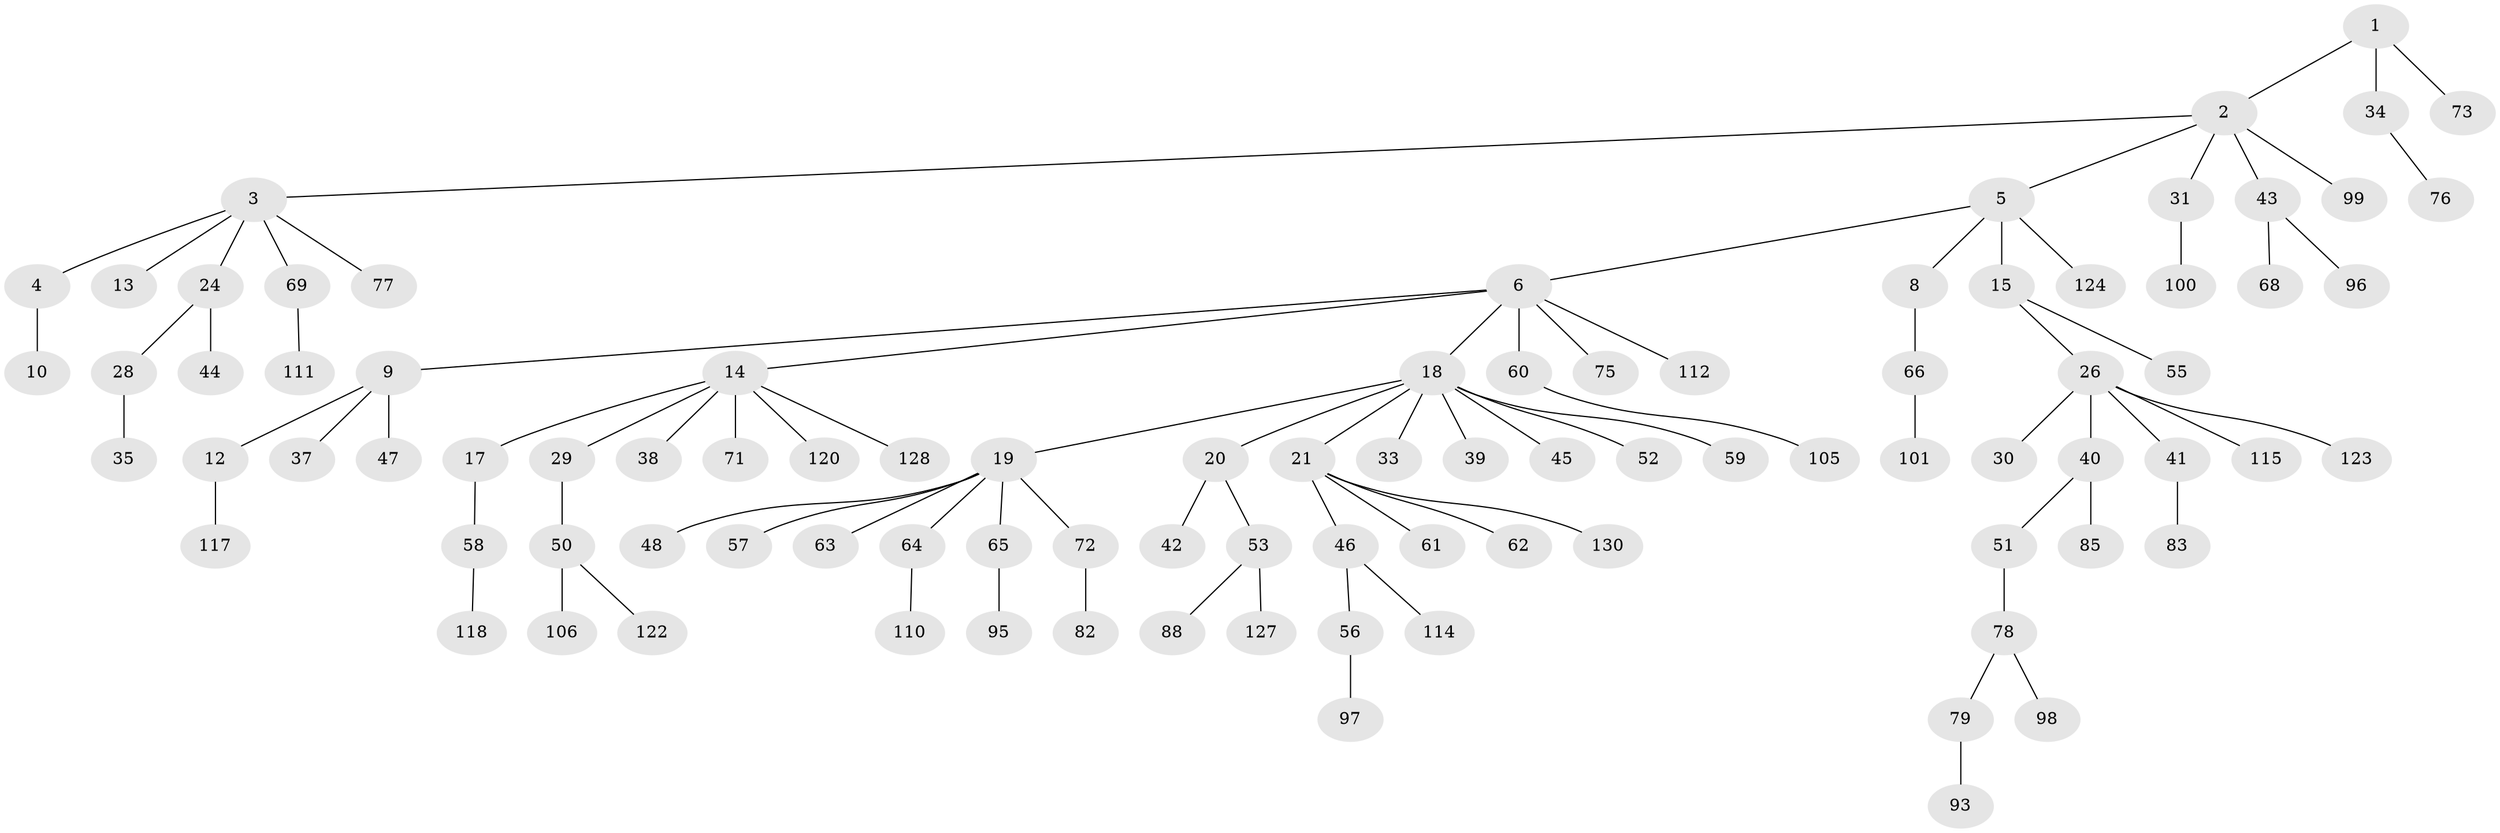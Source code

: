 // Generated by graph-tools (version 1.1) at 2025/24/03/03/25 07:24:05]
// undirected, 93 vertices, 92 edges
graph export_dot {
graph [start="1"]
  node [color=gray90,style=filled];
  1 [super="+116"];
  2 [super="+23"];
  3 [super="+11"];
  4;
  5 [super="+108"];
  6 [super="+7"];
  8 [super="+89"];
  9 [super="+22"];
  10;
  12 [super="+16"];
  13 [super="+94"];
  14 [super="+27"];
  15;
  17;
  18 [super="+36"];
  19 [super="+32"];
  20;
  21 [super="+25"];
  24 [super="+49"];
  26 [super="+90"];
  28 [super="+54"];
  29;
  30;
  31;
  33 [super="+132"];
  34;
  35;
  37 [super="+86"];
  38 [super="+102"];
  39;
  40;
  41;
  42;
  43 [super="+70"];
  44;
  45;
  46 [super="+74"];
  47;
  48;
  50 [super="+81"];
  51;
  52;
  53 [super="+107"];
  55 [super="+121"];
  56 [super="+91"];
  57;
  58 [super="+104"];
  59 [super="+109"];
  60 [super="+113"];
  61;
  62;
  63;
  64 [super="+92"];
  65;
  66 [super="+67"];
  68 [super="+80"];
  69;
  71;
  72;
  73 [super="+103"];
  75;
  76 [super="+84"];
  77 [super="+129"];
  78 [super="+131"];
  79 [super="+125"];
  82;
  83 [super="+87"];
  85 [super="+126"];
  88;
  93;
  95;
  96;
  97;
  98;
  99;
  100;
  101;
  105;
  106;
  110;
  111;
  112 [super="+119"];
  114;
  115;
  117;
  118;
  120;
  122;
  123;
  124;
  127;
  128;
  130;
  1 -- 2;
  1 -- 34;
  1 -- 73;
  2 -- 3;
  2 -- 5;
  2 -- 31;
  2 -- 43;
  2 -- 99;
  3 -- 4;
  3 -- 77;
  3 -- 24;
  3 -- 13;
  3 -- 69;
  4 -- 10;
  5 -- 6;
  5 -- 8;
  5 -- 15;
  5 -- 124;
  6 -- 9;
  6 -- 14;
  6 -- 75;
  6 -- 112;
  6 -- 18;
  6 -- 60;
  8 -- 66;
  9 -- 12;
  9 -- 37;
  9 -- 47;
  12 -- 117;
  14 -- 17;
  14 -- 29;
  14 -- 38;
  14 -- 71;
  14 -- 128;
  14 -- 120;
  15 -- 26;
  15 -- 55;
  17 -- 58;
  18 -- 19;
  18 -- 20;
  18 -- 21;
  18 -- 33;
  18 -- 39;
  18 -- 45;
  18 -- 59;
  18 -- 52;
  19 -- 63;
  19 -- 65;
  19 -- 48;
  19 -- 64;
  19 -- 72;
  19 -- 57;
  20 -- 42;
  20 -- 53;
  21 -- 130;
  21 -- 46;
  21 -- 61;
  21 -- 62;
  24 -- 28;
  24 -- 44;
  26 -- 30;
  26 -- 40;
  26 -- 41;
  26 -- 115;
  26 -- 123;
  28 -- 35;
  29 -- 50;
  31 -- 100;
  34 -- 76;
  40 -- 51;
  40 -- 85;
  41 -- 83;
  43 -- 68;
  43 -- 96;
  46 -- 56;
  46 -- 114;
  50 -- 106;
  50 -- 122;
  51 -- 78;
  53 -- 88;
  53 -- 127;
  56 -- 97;
  58 -- 118;
  60 -- 105;
  64 -- 110;
  65 -- 95;
  66 -- 101;
  69 -- 111;
  72 -- 82;
  78 -- 79;
  78 -- 98;
  79 -- 93;
}
